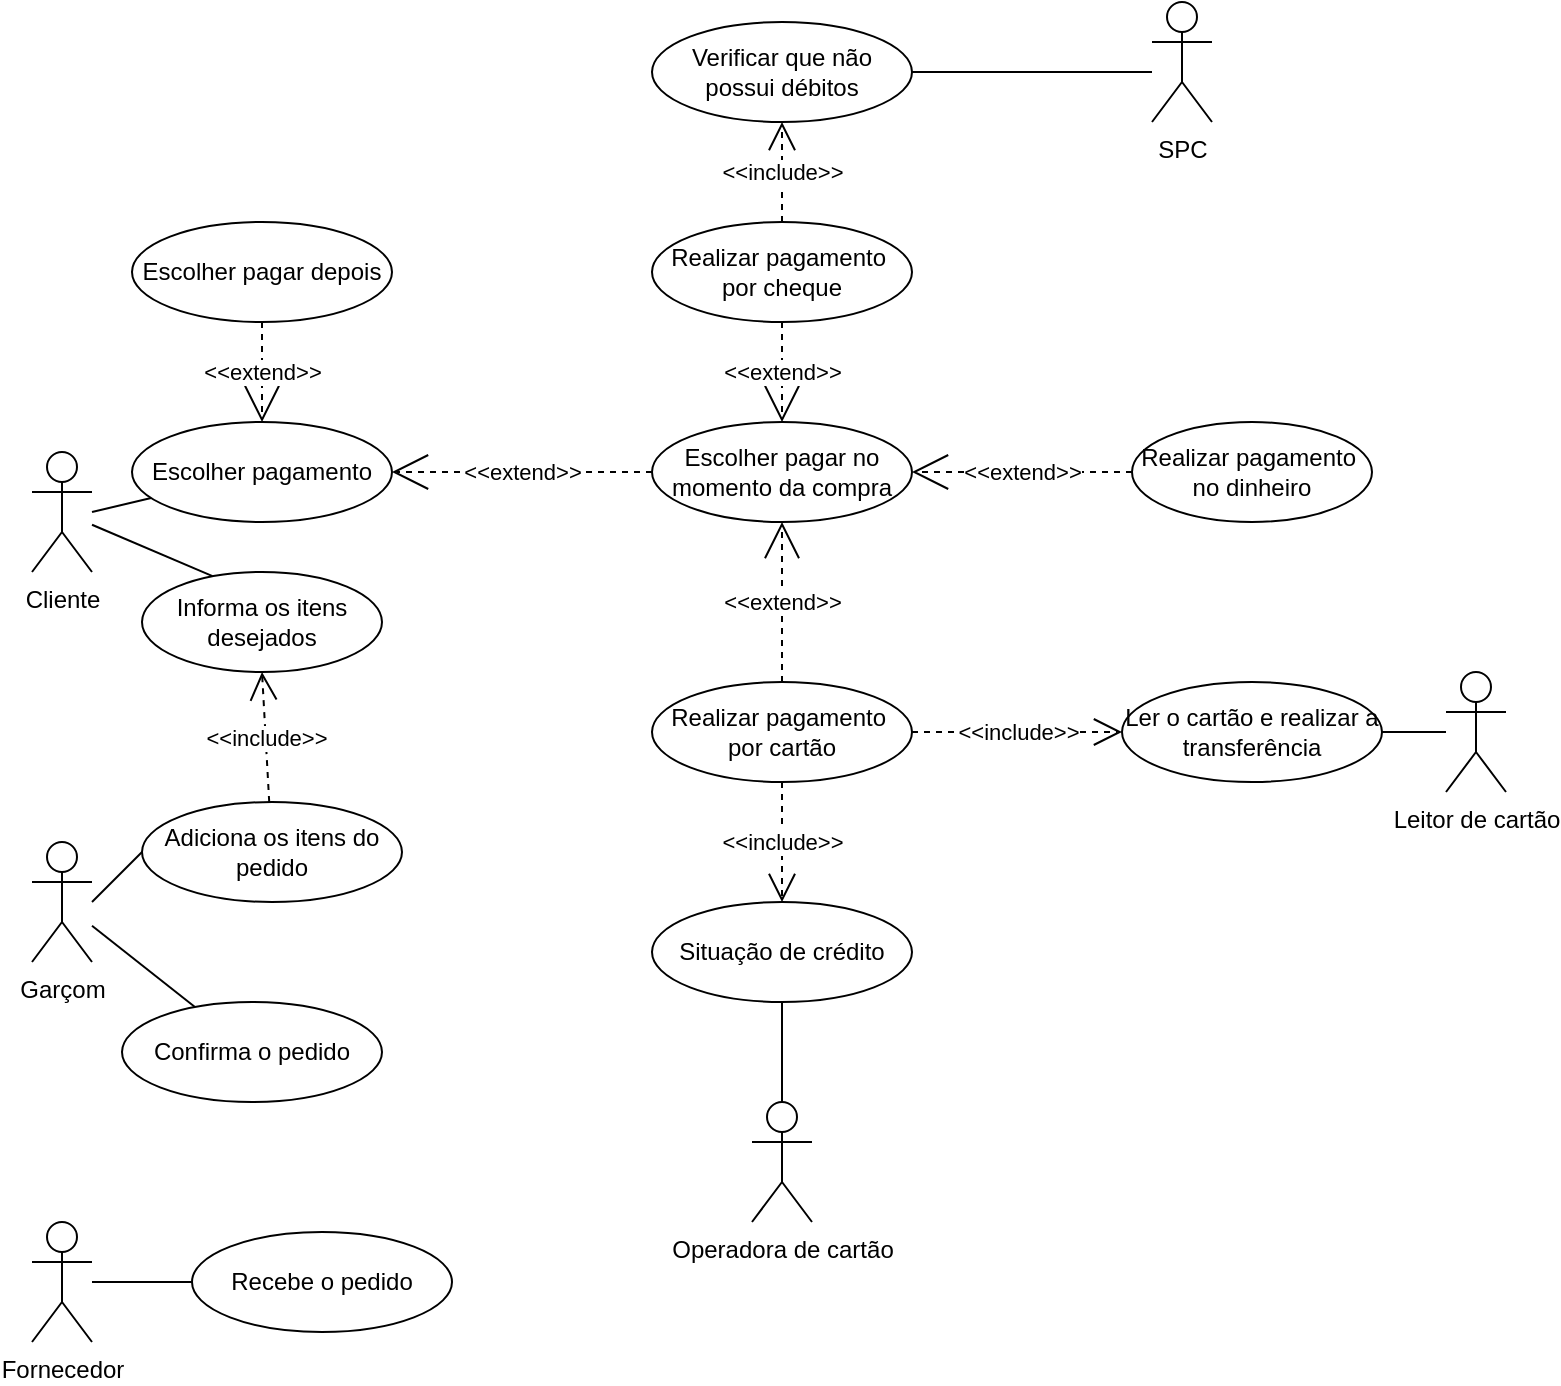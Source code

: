 <mxfile version="22.0.2" type="github">
  <diagram name="Página-1" id="pEPGHgpvm97boRn2tmV5">
    <mxGraphModel dx="478" dy="2097" grid="1" gridSize="10" guides="1" tooltips="1" connect="1" arrows="1" fold="1" page="1" pageScale="1" pageWidth="827" pageHeight="1169" math="0" shadow="0">
      <root>
        <mxCell id="0" />
        <mxCell id="1" parent="0" />
        <mxCell id="UpWm2wBOnAsqEa_Kutyc-11" style="rounded=0;orthogonalLoop=1;jettySize=auto;html=1;entryX=0.294;entryY=0.042;entryDx=0;entryDy=0;endArrow=none;endFill=0;entryPerimeter=0;" edge="1" parent="1" source="UpWm2wBOnAsqEa_Kutyc-1" target="UpWm2wBOnAsqEa_Kutyc-8">
          <mxGeometry relative="1" as="geometry">
            <mxPoint x="130" y="30" as="sourcePoint" />
          </mxGeometry>
        </mxCell>
        <mxCell id="UpWm2wBOnAsqEa_Kutyc-23" style="rounded=0;orthogonalLoop=1;jettySize=auto;html=1;endArrow=none;endFill=0;" edge="1" parent="1" target="UpWm2wBOnAsqEa_Kutyc-30">
          <mxGeometry relative="1" as="geometry">
            <mxPoint x="120" y="25" as="sourcePoint" />
          </mxGeometry>
        </mxCell>
        <mxCell id="UpWm2wBOnAsqEa_Kutyc-1" value="Cliente" style="shape=umlActor;verticalLabelPosition=bottom;verticalAlign=top;html=1;" vertex="1" parent="1">
          <mxGeometry x="90" y="-5" width="30" height="60" as="geometry" />
        </mxCell>
        <mxCell id="UpWm2wBOnAsqEa_Kutyc-10" style="rounded=0;orthogonalLoop=1;jettySize=auto;html=1;entryX=0;entryY=0.5;entryDx=0;entryDy=0;endArrow=none;endFill=0;" edge="1" parent="1" target="UpWm2wBOnAsqEa_Kutyc-9">
          <mxGeometry relative="1" as="geometry">
            <mxPoint x="120" y="220" as="sourcePoint" />
          </mxGeometry>
        </mxCell>
        <mxCell id="UpWm2wBOnAsqEa_Kutyc-2" value="Garçom" style="shape=umlActor;verticalLabelPosition=bottom;verticalAlign=top;html=1;" vertex="1" parent="1">
          <mxGeometry x="90" y="190" width="30" height="60" as="geometry" />
        </mxCell>
        <mxCell id="UpWm2wBOnAsqEa_Kutyc-4" value="Fornecedor" style="shape=umlActor;verticalLabelPosition=bottom;verticalAlign=top;html=1;" vertex="1" parent="1">
          <mxGeometry x="90" y="380" width="30" height="60" as="geometry" />
        </mxCell>
        <mxCell id="UpWm2wBOnAsqEa_Kutyc-5" value="SPC" style="shape=umlActor;verticalLabelPosition=bottom;verticalAlign=top;html=1;" vertex="1" parent="1">
          <mxGeometry x="650" y="-230" width="30" height="60" as="geometry" />
        </mxCell>
        <mxCell id="UpWm2wBOnAsqEa_Kutyc-42" style="edgeStyle=orthogonalEdgeStyle;rounded=0;orthogonalLoop=1;jettySize=auto;html=1;exitX=0.5;exitY=0;exitDx=0;exitDy=0;exitPerimeter=0;endArrow=none;endFill=0;" edge="1" parent="1" source="UpWm2wBOnAsqEa_Kutyc-6" target="UpWm2wBOnAsqEa_Kutyc-41">
          <mxGeometry relative="1" as="geometry" />
        </mxCell>
        <mxCell id="UpWm2wBOnAsqEa_Kutyc-6" value="Operadora de cartão" style="shape=umlActor;verticalLabelPosition=bottom;verticalAlign=top;html=1;" vertex="1" parent="1">
          <mxGeometry x="450" y="320" width="30" height="60" as="geometry" />
        </mxCell>
        <mxCell id="UpWm2wBOnAsqEa_Kutyc-49" value="" style="rounded=0;orthogonalLoop=1;jettySize=auto;html=1;endArrow=none;endFill=0;" edge="1" parent="1" source="UpWm2wBOnAsqEa_Kutyc-7" target="UpWm2wBOnAsqEa_Kutyc-46">
          <mxGeometry relative="1" as="geometry" />
        </mxCell>
        <mxCell id="UpWm2wBOnAsqEa_Kutyc-7" value="Leitor de cartão" style="shape=umlActor;verticalLabelPosition=bottom;verticalAlign=top;html=1;" vertex="1" parent="1">
          <mxGeometry x="797" y="105" width="30" height="60" as="geometry" />
        </mxCell>
        <mxCell id="UpWm2wBOnAsqEa_Kutyc-8" value="Informa os itens desejados" style="ellipse;whiteSpace=wrap;html=1;" vertex="1" parent="1">
          <mxGeometry x="145" y="55" width="120" height="50" as="geometry" />
        </mxCell>
        <mxCell id="UpWm2wBOnAsqEa_Kutyc-9" value="Adiciona os itens do pedido" style="ellipse;whiteSpace=wrap;html=1;" vertex="1" parent="1">
          <mxGeometry x="145" y="170" width="130" height="50" as="geometry" />
        </mxCell>
        <mxCell id="UpWm2wBOnAsqEa_Kutyc-14" value="&amp;lt;&amp;lt;include&amp;gt;&amp;gt;" style="endArrow=open;endSize=12;dashed=1;html=1;rounded=0;entryX=0.5;entryY=1;entryDx=0;entryDy=0;" edge="1" parent="1" source="UpWm2wBOnAsqEa_Kutyc-9" target="UpWm2wBOnAsqEa_Kutyc-8">
          <mxGeometry width="160" relative="1" as="geometry">
            <mxPoint x="300" y="130" as="sourcePoint" />
            <mxPoint x="380" y="300" as="targetPoint" />
          </mxGeometry>
        </mxCell>
        <mxCell id="UpWm2wBOnAsqEa_Kutyc-16" value="" style="rounded=0;orthogonalLoop=1;jettySize=auto;html=1;endArrow=none;endFill=0;" edge="1" parent="1" source="UpWm2wBOnAsqEa_Kutyc-15" target="UpWm2wBOnAsqEa_Kutyc-2">
          <mxGeometry relative="1" as="geometry" />
        </mxCell>
        <mxCell id="UpWm2wBOnAsqEa_Kutyc-15" value="Confirma o pedido" style="ellipse;whiteSpace=wrap;html=1;" vertex="1" parent="1">
          <mxGeometry x="135" y="270" width="130" height="50" as="geometry" />
        </mxCell>
        <mxCell id="UpWm2wBOnAsqEa_Kutyc-17" value="Escolher pagar no momento da compra" style="ellipse;whiteSpace=wrap;html=1;" vertex="1" parent="1">
          <mxGeometry x="400" y="-20" width="130" height="50" as="geometry" />
        </mxCell>
        <mxCell id="UpWm2wBOnAsqEa_Kutyc-18" value="Realizar pagamento&amp;nbsp; por cartão" style="ellipse;whiteSpace=wrap;html=1;" vertex="1" parent="1">
          <mxGeometry x="400" y="110" width="130" height="50" as="geometry" />
        </mxCell>
        <mxCell id="UpWm2wBOnAsqEa_Kutyc-20" value="&amp;lt;&amp;lt;extend&amp;gt;&amp;gt;" style="endArrow=open;endSize=16;endFill=0;html=1;rounded=0;entryX=0.5;entryY=1;entryDx=0;entryDy=0;dashed=1;" edge="1" parent="1" source="UpWm2wBOnAsqEa_Kutyc-18" target="UpWm2wBOnAsqEa_Kutyc-17">
          <mxGeometry width="160" relative="1" as="geometry">
            <mxPoint x="200" y="470" as="sourcePoint" />
            <mxPoint x="360" y="470" as="targetPoint" />
          </mxGeometry>
        </mxCell>
        <mxCell id="UpWm2wBOnAsqEa_Kutyc-21" value="Realizar pagamento&amp;nbsp; por cheque" style="ellipse;whiteSpace=wrap;html=1;" vertex="1" parent="1">
          <mxGeometry x="400" y="-120" width="130" height="50" as="geometry" />
        </mxCell>
        <mxCell id="UpWm2wBOnAsqEa_Kutyc-22" style="edgeStyle=orthogonalEdgeStyle;rounded=0;orthogonalLoop=1;jettySize=auto;html=1;exitX=0.5;exitY=1;exitDx=0;exitDy=0;" edge="1" parent="1" source="UpWm2wBOnAsqEa_Kutyc-15" target="UpWm2wBOnAsqEa_Kutyc-15">
          <mxGeometry relative="1" as="geometry" />
        </mxCell>
        <mxCell id="UpWm2wBOnAsqEa_Kutyc-25" value="Verificar que não possui débitos" style="ellipse;whiteSpace=wrap;html=1;" vertex="1" parent="1">
          <mxGeometry x="400" y="-220" width="130" height="50" as="geometry" />
        </mxCell>
        <mxCell id="UpWm2wBOnAsqEa_Kutyc-26" value="&amp;lt;&amp;lt;include&amp;gt;&amp;gt;" style="endArrow=open;endSize=12;dashed=1;html=1;rounded=0;entryX=0.5;entryY=1;entryDx=0;entryDy=0;exitX=0.5;exitY=0;exitDx=0;exitDy=0;" edge="1" parent="1" source="UpWm2wBOnAsqEa_Kutyc-21" target="UpWm2wBOnAsqEa_Kutyc-25">
          <mxGeometry width="160" relative="1" as="geometry">
            <mxPoint x="315" y="-80" as="sourcePoint" />
            <mxPoint x="315" y="-170" as="targetPoint" />
          </mxGeometry>
        </mxCell>
        <mxCell id="UpWm2wBOnAsqEa_Kutyc-27" style="rounded=0;orthogonalLoop=1;jettySize=auto;html=1;exitX=1;exitY=0.5;exitDx=0;exitDy=0;endArrow=none;endFill=0;" edge="1" parent="1" source="UpWm2wBOnAsqEa_Kutyc-25">
          <mxGeometry relative="1" as="geometry">
            <mxPoint x="650" y="-195" as="targetPoint" />
          </mxGeometry>
        </mxCell>
        <mxCell id="UpWm2wBOnAsqEa_Kutyc-36" value="" style="rounded=0;orthogonalLoop=1;jettySize=auto;html=1;endArrow=none;endFill=0;" edge="1" parent="1" source="UpWm2wBOnAsqEa_Kutyc-28" target="UpWm2wBOnAsqEa_Kutyc-4">
          <mxGeometry relative="1" as="geometry" />
        </mxCell>
        <mxCell id="UpWm2wBOnAsqEa_Kutyc-28" value="Recebe o pedido" style="ellipse;whiteSpace=wrap;html=1;" vertex="1" parent="1">
          <mxGeometry x="170" y="385" width="130" height="50" as="geometry" />
        </mxCell>
        <mxCell id="UpWm2wBOnAsqEa_Kutyc-30" value="Escolher pagamento" style="ellipse;whiteSpace=wrap;html=1;" vertex="1" parent="1">
          <mxGeometry x="140" y="-20" width="130" height="50" as="geometry" />
        </mxCell>
        <mxCell id="UpWm2wBOnAsqEa_Kutyc-31" value="Escolher pagar depois" style="ellipse;whiteSpace=wrap;html=1;" vertex="1" parent="1">
          <mxGeometry x="140" y="-120" width="130" height="50" as="geometry" />
        </mxCell>
        <mxCell id="UpWm2wBOnAsqEa_Kutyc-33" value="&amp;lt;&amp;lt;extend&amp;gt;&amp;gt;" style="endArrow=open;endSize=16;endFill=0;html=1;rounded=0;entryX=0.5;entryY=0;entryDx=0;entryDy=0;dashed=1;" edge="1" parent="1" source="UpWm2wBOnAsqEa_Kutyc-31" target="UpWm2wBOnAsqEa_Kutyc-30">
          <mxGeometry width="160" relative="1" as="geometry">
            <mxPoint x="221.5" y="-70" as="sourcePoint" />
            <mxPoint x="188.5" y="-24" as="targetPoint" />
          </mxGeometry>
        </mxCell>
        <mxCell id="UpWm2wBOnAsqEa_Kutyc-39" value="Realizar pagamento&amp;nbsp; no dinheiro" style="ellipse;whiteSpace=wrap;html=1;" vertex="1" parent="1">
          <mxGeometry x="640" y="-20" width="120" height="50" as="geometry" />
        </mxCell>
        <mxCell id="UpWm2wBOnAsqEa_Kutyc-40" value="&amp;lt;&amp;lt;extend&amp;gt;&amp;gt;" style="endArrow=open;endSize=16;endFill=0;html=1;rounded=0;entryX=1;entryY=0.5;entryDx=0;entryDy=0;exitX=0;exitY=0.5;exitDx=0;exitDy=0;dashed=1;" edge="1" parent="1" source="UpWm2wBOnAsqEa_Kutyc-39" target="UpWm2wBOnAsqEa_Kutyc-17">
          <mxGeometry width="160" relative="1" as="geometry">
            <mxPoint x="475" y="120" as="sourcePoint" />
            <mxPoint x="475" y="40" as="targetPoint" />
          </mxGeometry>
        </mxCell>
        <mxCell id="UpWm2wBOnAsqEa_Kutyc-41" value="Situação de crédito" style="ellipse;whiteSpace=wrap;html=1;" vertex="1" parent="1">
          <mxGeometry x="400" y="220" width="130" height="50" as="geometry" />
        </mxCell>
        <mxCell id="UpWm2wBOnAsqEa_Kutyc-43" value="&amp;lt;&amp;lt;include&amp;gt;&amp;gt;" style="endArrow=open;endSize=12;dashed=1;html=1;rounded=0;entryX=0.5;entryY=0;entryDx=0;entryDy=0;exitX=0.5;exitY=1;exitDx=0;exitDy=0;" edge="1" parent="1" source="UpWm2wBOnAsqEa_Kutyc-18" target="UpWm2wBOnAsqEa_Kutyc-41">
          <mxGeometry width="160" relative="1" as="geometry">
            <mxPoint x="520" y="190" as="sourcePoint" />
            <mxPoint x="464.5" y="160" as="targetPoint" />
          </mxGeometry>
        </mxCell>
        <mxCell id="UpWm2wBOnAsqEa_Kutyc-46" value="Ler o cartão e realizar a transferência" style="ellipse;whiteSpace=wrap;html=1;" vertex="1" parent="1">
          <mxGeometry x="635" y="110" width="130" height="50" as="geometry" />
        </mxCell>
        <mxCell id="UpWm2wBOnAsqEa_Kutyc-48" value="&amp;lt;&amp;lt;include&amp;gt;&amp;gt;" style="endArrow=open;endSize=12;dashed=1;html=1;rounded=0;entryX=0;entryY=0.5;entryDx=0;entryDy=0;exitX=1;exitY=0.5;exitDx=0;exitDy=0;" edge="1" parent="1" source="UpWm2wBOnAsqEa_Kutyc-18" target="UpWm2wBOnAsqEa_Kutyc-46">
          <mxGeometry width="160" relative="1" as="geometry">
            <mxPoint x="475" y="170" as="sourcePoint" />
            <mxPoint x="475" y="230" as="targetPoint" />
          </mxGeometry>
        </mxCell>
        <mxCell id="UpWm2wBOnAsqEa_Kutyc-50" value="&amp;lt;&amp;lt;extend&amp;gt;&amp;gt;" style="endArrow=open;endSize=16;endFill=0;html=1;rounded=0;dashed=1;exitX=0.5;exitY=1;exitDx=0;exitDy=0;" edge="1" parent="1" source="UpWm2wBOnAsqEa_Kutyc-21" target="UpWm2wBOnAsqEa_Kutyc-17">
          <mxGeometry width="160" relative="1" as="geometry">
            <mxPoint x="560" y="-40" as="sourcePoint" />
            <mxPoint x="560" y="-120" as="targetPoint" />
          </mxGeometry>
        </mxCell>
        <mxCell id="UpWm2wBOnAsqEa_Kutyc-51" value="&amp;lt;&amp;lt;extend&amp;gt;&amp;gt;" style="endArrow=open;endSize=16;endFill=0;html=1;rounded=0;dashed=1;exitX=0;exitY=0.5;exitDx=0;exitDy=0;entryX=1;entryY=0.5;entryDx=0;entryDy=0;" edge="1" parent="1" source="UpWm2wBOnAsqEa_Kutyc-17" target="UpWm2wBOnAsqEa_Kutyc-30">
          <mxGeometry width="160" relative="1" as="geometry">
            <mxPoint x="475" y="-60" as="sourcePoint" />
            <mxPoint x="475" y="-10" as="targetPoint" />
          </mxGeometry>
        </mxCell>
      </root>
    </mxGraphModel>
  </diagram>
</mxfile>
